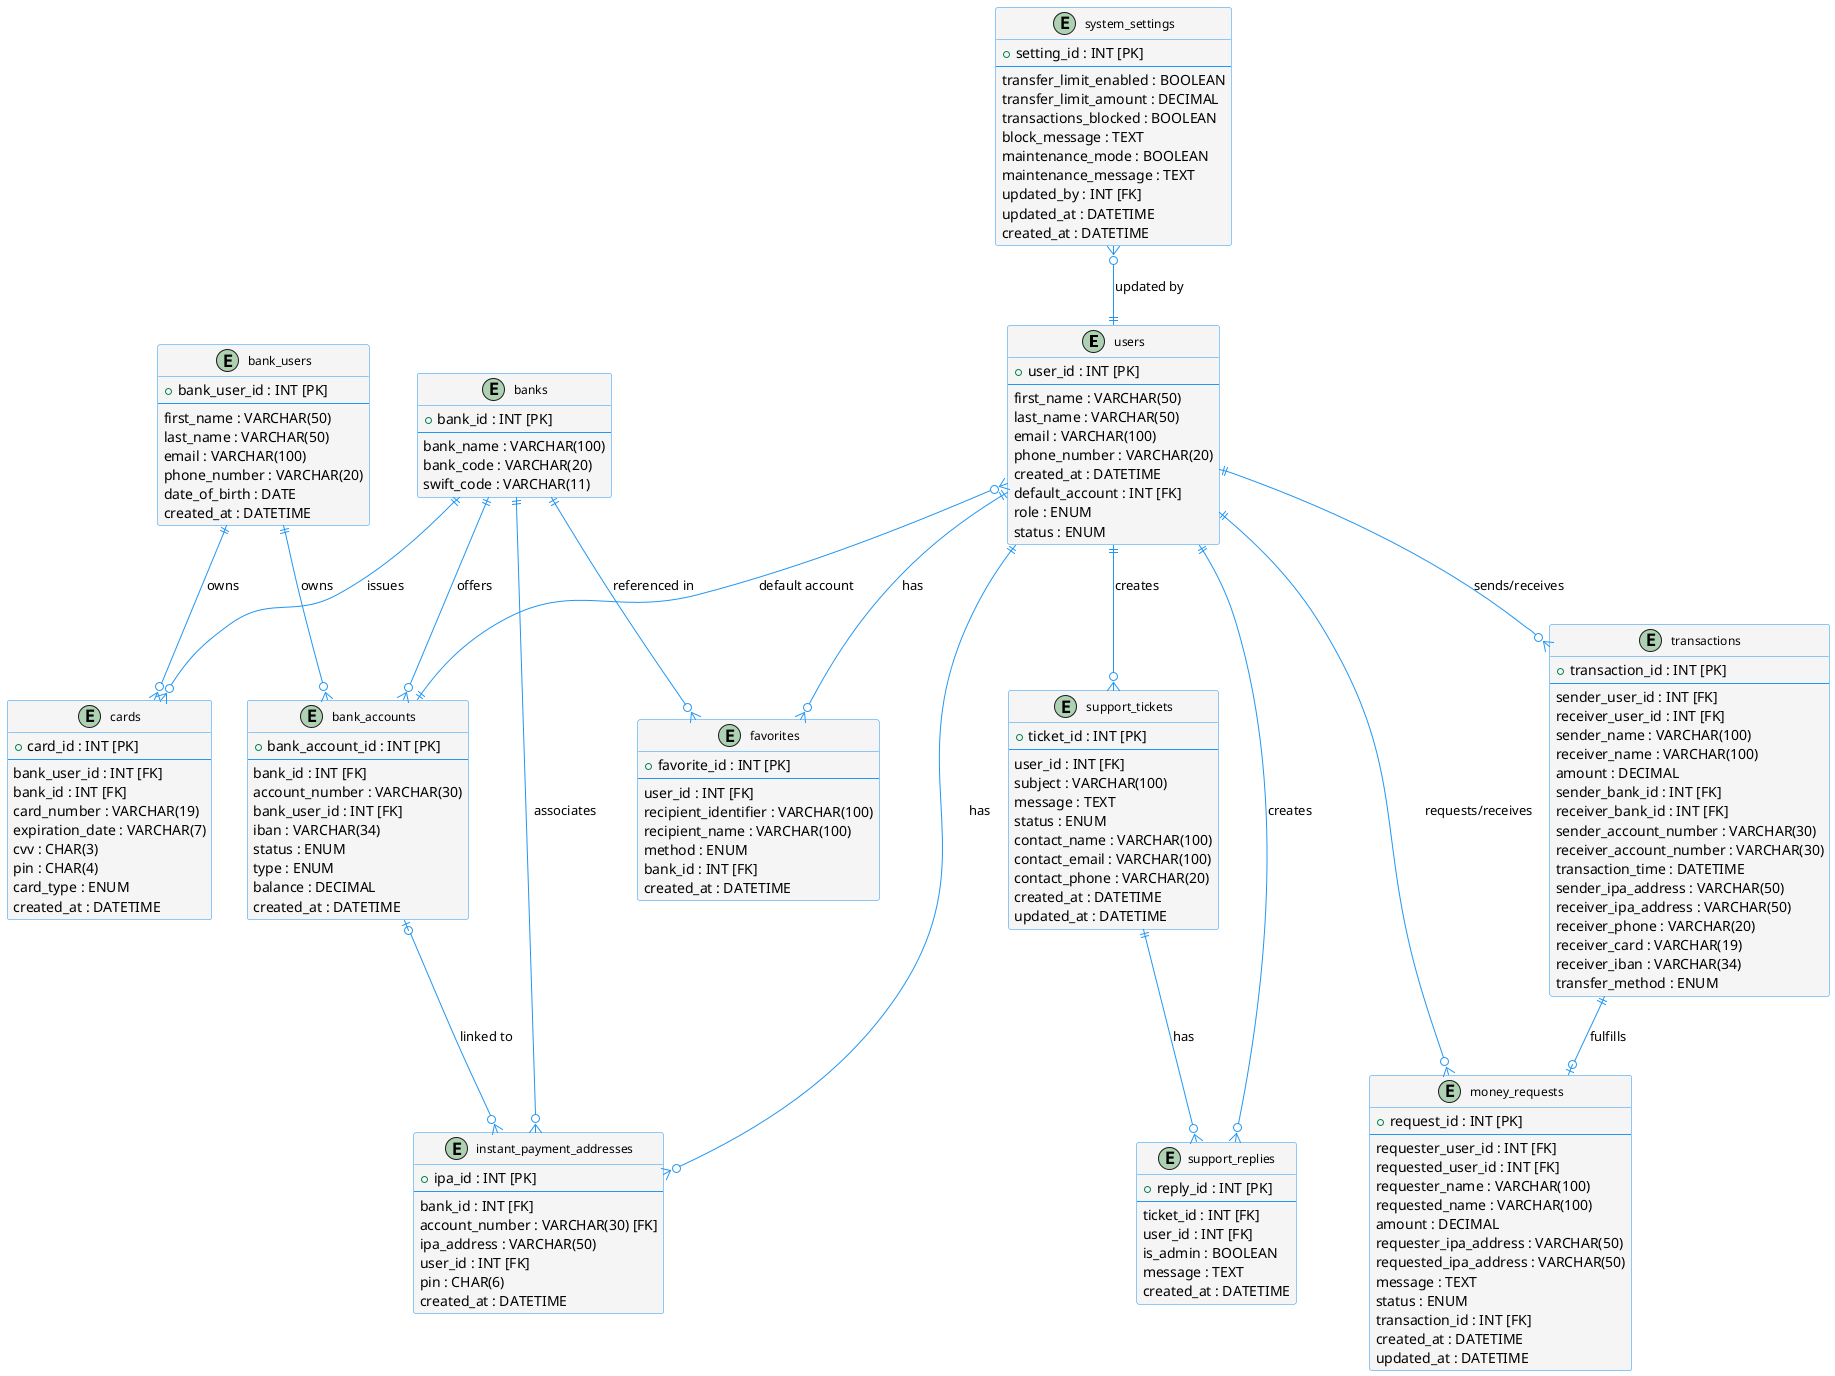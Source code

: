 @startuml Falsopay_DB_Diagram

' Color scheme
!define TABLE_BGCOLOR #F5F5F5
!define PK_BGCOLOR #E3F2FD
!define FK_BGCOLOR #FFF9C4
!define COLUMN_BGCOLOR #FFFFFF

' Font style
skinparam class {
    BackgroundColor TABLE_BGCOLOR
    ArrowColor #2196F3
    BorderColor #2196F3
    FontSize 12
    FontName Arial
}

' Entities
entity "users" as users {
    + user_id : INT [PK]
    --
    first_name : VARCHAR(50)
    last_name : VARCHAR(50)
    email : VARCHAR(100)
    phone_number : VARCHAR(20)
    created_at : DATETIME
    default_account : INT [FK]
    role : ENUM
    status : ENUM
}

entity "banks" as banks {
    + bank_id : INT [PK]
    --
    bank_name : VARCHAR(100)
    bank_code : VARCHAR(20)
    swift_code : VARCHAR(11)
}

entity "bank_users" as bank_users {
    + bank_user_id : INT [PK]
    --
    first_name : VARCHAR(50)
    last_name : VARCHAR(50)
    email : VARCHAR(100)
    phone_number : VARCHAR(20)
    date_of_birth : DATE
    created_at : DATETIME
}

entity "bank_accounts" as bank_accounts {
    + bank_account_id : INT [PK]
    --
    bank_id : INT [FK]
    account_number : VARCHAR(30)
    bank_user_id : INT [FK]
    iban : VARCHAR(34)
    status : ENUM
    type : ENUM
    balance : DECIMAL
    created_at : DATETIME
}

entity "instant_payment_addresses" as ipas {
    + ipa_id : INT [PK]
    --
    bank_id : INT [FK]
    account_number : VARCHAR(30) [FK]
    ipa_address : VARCHAR(50)
    user_id : INT [FK]
    pin : CHAR(6)
    created_at : DATETIME
}

entity "cards" as cards {
    + card_id : INT [PK]
    --
    bank_user_id : INT [FK]
    bank_id : INT [FK]
    card_number : VARCHAR(19)
    expiration_date : VARCHAR(7)
    cvv : CHAR(3)
    pin : CHAR(4)
    card_type : ENUM
    created_at : DATETIME
}

entity "transactions" as transactions {
    + transaction_id : INT [PK]
    --
    sender_user_id : INT [FK]
    receiver_user_id : INT [FK]
    sender_name : VARCHAR(100)
    receiver_name : VARCHAR(100)
    amount : DECIMAL
    sender_bank_id : INT [FK]
    receiver_bank_id : INT [FK]
    sender_account_number : VARCHAR(30)
    receiver_account_number : VARCHAR(30)
    transaction_time : DATETIME
    sender_ipa_address : VARCHAR(50)
    receiver_ipa_address : VARCHAR(50)
    receiver_phone : VARCHAR(20)
    receiver_card : VARCHAR(19)
    receiver_iban : VARCHAR(34)
    transfer_method : ENUM
}

entity "money_requests" as money_requests {
    + request_id : INT [PK]
    --
    requester_user_id : INT [FK]
    requested_user_id : INT [FK]
    requester_name : VARCHAR(100)
    requested_name : VARCHAR(100)
    amount : DECIMAL
    requester_ipa_address : VARCHAR(50)
    requested_ipa_address : VARCHAR(50)
    message : TEXT
    status : ENUM
    transaction_id : INT [FK]
    created_at : DATETIME
    updated_at : DATETIME
}

entity "favorites" as favorites {
    + favorite_id : INT [PK]
    --
    user_id : INT [FK]
    recipient_identifier : VARCHAR(100)
    recipient_name : VARCHAR(100)
    method : ENUM
    bank_id : INT [FK]
    created_at : DATETIME
}

entity "support_tickets" as support_tickets {
    + ticket_id : INT [PK]
    --
    user_id : INT [FK]
    subject : VARCHAR(100)
    message : TEXT
    status : ENUM
    contact_name : VARCHAR(100)
    contact_email : VARCHAR(100)
    contact_phone : VARCHAR(20)
    created_at : DATETIME
    updated_at : DATETIME
}

entity "support_replies" as support_replies {
    + reply_id : INT [PK]
    --
    ticket_id : INT [FK]
    user_id : INT [FK]
    is_admin : BOOLEAN
    message : TEXT
    created_at : DATETIME
}

entity "system_settings" as system_settings {
    + setting_id : INT [PK]
    --
    transfer_limit_enabled : BOOLEAN
    transfer_limit_amount : DECIMAL
    transactions_blocked : BOOLEAN
    block_message : TEXT
    maintenance_mode : BOOLEAN
    maintenance_message : TEXT
    updated_by : INT [FK]
    updated_at : DATETIME
    created_at : DATETIME
}

' Relationships
users ||--o{ ipas : has
users ||--o{ favorites : has
users ||--o{ support_tickets : creates
users ||--o{ support_replies : creates
users ||--o{ transactions : "sends/receives"
users ||--o{ money_requests : "requests/receives"
system_settings }o--|| users : "updated by"
users }o--|| bank_accounts : "default account"

banks ||--o{ bank_accounts : offers
banks ||--o{ cards : issues
banks ||--o{ ipas : associates
banks ||--o{ favorites : "referenced in"

bank_users ||--o{ bank_accounts : owns
bank_users ||--o{ cards : owns

bank_accounts |o--o{ ipas : "linked to"

support_tickets ||--o{ support_replies : has

transactions ||--o| money_requests : fulfills

@enduml 